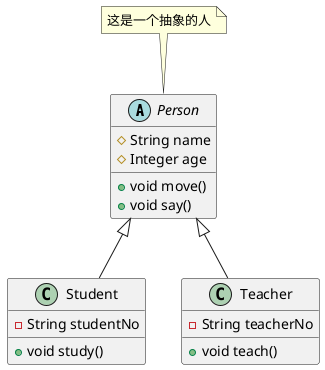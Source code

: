 @startuml
'https://plantuml.com/class-diagram
abstract class Person {
    # String name
    # Integer age
    + void move()
    + void say()
}
note top of Person: 这是一个抽象的人
class Student {
    - String studentNo
    + void study()
}
class Teacher {
    - String teacherNo
    + void teach()
}

Person <|-- Student
Person <|-- Teacher

@enduml
